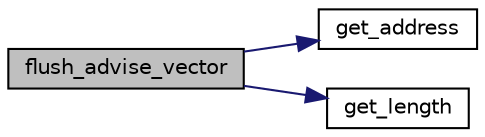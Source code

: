 digraph "flush_advise_vector"
{
  edge [fontname="Helvetica",fontsize="10",labelfontname="Helvetica",labelfontsize="10"];
  node [fontname="Helvetica",fontsize="10",shape=record];
  rankdir="LR";
  Node1 [label="flush_advise_vector",height=0.2,width=0.4,color="black", fillcolor="grey75", style="filled", fontcolor="black"];
  Node1 -> Node2 [color="midnightblue",fontsize="10",style="solid",fontname="Helvetica"];
  Node2 [label="get_address",height=0.2,width=0.4,color="black", fillcolor="white", style="filled",URL="$cache__utilities_8hpp.html#ac2d7b576acd4638b25a09f9c17cbf201"];
  Node1 -> Node3 [color="midnightblue",fontsize="10",style="solid",fontname="Helvetica"];
  Node3 [label="get_length",height=0.2,width=0.4,color="black", fillcolor="white", style="filled",URL="$cache__utilities_8hpp.html#a25a79991782fbedffc49a2c59274566d"];
}

